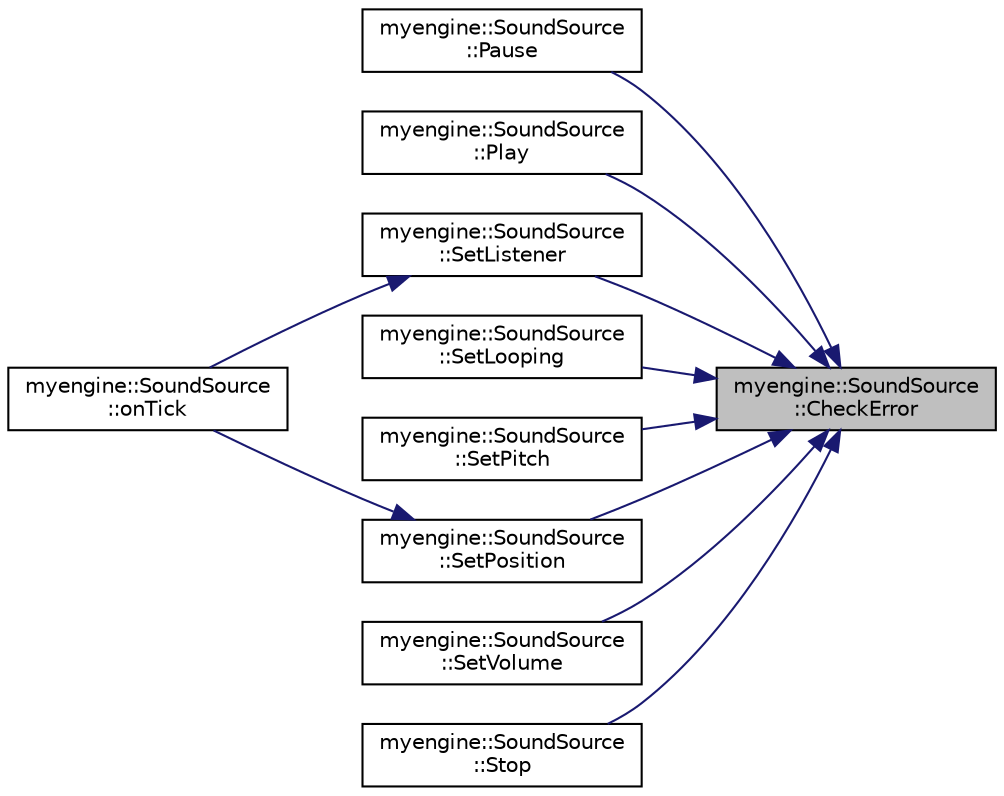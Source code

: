digraph "myengine::SoundSource::CheckError"
{
 // LATEX_PDF_SIZE
  edge [fontname="Helvetica",fontsize="10",labelfontname="Helvetica",labelfontsize="10"];
  node [fontname="Helvetica",fontsize="10",shape=record];
  rankdir="RL";
  Node1 [label="myengine::SoundSource\l::CheckError",height=0.2,width=0.4,color="black", fillcolor="grey75", style="filled", fontcolor="black",tooltip="Error checking for audio."];
  Node1 -> Node2 [dir="back",color="midnightblue",fontsize="10",style="solid",fontname="Helvetica"];
  Node2 [label="myengine::SoundSource\l::Pause",height=0.2,width=0.4,color="black", fillcolor="white", style="filled",URL="$structmyengine_1_1_sound_source.html#a8c4622bb75522247967ff4014a7ebc78",tooltip="Pauses the playing audio."];
  Node1 -> Node3 [dir="back",color="midnightblue",fontsize="10",style="solid",fontname="Helvetica"];
  Node3 [label="myengine::SoundSource\l::Play",height=0.2,width=0.4,color="black", fillcolor="white", style="filled",URL="$structmyengine_1_1_sound_source.html#acbe8126a628dd8886521f41cb2f32301",tooltip="Plays the loaded audio."];
  Node1 -> Node4 [dir="back",color="midnightblue",fontsize="10",style="solid",fontname="Helvetica"];
  Node4 [label="myengine::SoundSource\l::SetListener",height=0.2,width=0.4,color="black", fillcolor="white", style="filled",URL="$structmyengine_1_1_sound_source.html#a8a3a97d5d44994d88ab8d5912f0f4828",tooltip="Sets the listener."];
  Node4 -> Node5 [dir="back",color="midnightblue",fontsize="10",style="solid",fontname="Helvetica"];
  Node5 [label="myengine::SoundSource\l::onTick",height=0.2,width=0.4,color="black", fillcolor="white", style="filled",URL="$structmyengine_1_1_sound_source.html#a4a85e1de71e6f7f6668033bd1a8938da",tooltip="Updates the sound each frame."];
  Node1 -> Node6 [dir="back",color="midnightblue",fontsize="10",style="solid",fontname="Helvetica"];
  Node6 [label="myengine::SoundSource\l::SetLooping",height=0.2,width=0.4,color="black", fillcolor="white", style="filled",URL="$structmyengine_1_1_sound_source.html#a50064feb1938c27c32ee935d6a651606",tooltip="Sets the looping."];
  Node1 -> Node7 [dir="back",color="midnightblue",fontsize="10",style="solid",fontname="Helvetica"];
  Node7 [label="myengine::SoundSource\l::SetPitch",height=0.2,width=0.4,color="black", fillcolor="white", style="filled",URL="$structmyengine_1_1_sound_source.html#a0ef338077076609b83a1db5100731ec6",tooltip="Sets the pitch."];
  Node1 -> Node8 [dir="back",color="midnightblue",fontsize="10",style="solid",fontname="Helvetica"];
  Node8 [label="myengine::SoundSource\l::SetPosition",height=0.2,width=0.4,color="black", fillcolor="white", style="filled",URL="$structmyengine_1_1_sound_source.html#a97b79c87362c9270d0139d2357c002e8",tooltip="Sets the position."];
  Node8 -> Node5 [dir="back",color="midnightblue",fontsize="10",style="solid",fontname="Helvetica"];
  Node1 -> Node9 [dir="back",color="midnightblue",fontsize="10",style="solid",fontname="Helvetica"];
  Node9 [label="myengine::SoundSource\l::SetVolume",height=0.2,width=0.4,color="black", fillcolor="white", style="filled",URL="$structmyengine_1_1_sound_source.html#ad0b2246dee3d38554e5519e8dfa3c14a",tooltip="Sets the volume."];
  Node1 -> Node10 [dir="back",color="midnightblue",fontsize="10",style="solid",fontname="Helvetica"];
  Node10 [label="myengine::SoundSource\l::Stop",height=0.2,width=0.4,color="black", fillcolor="white", style="filled",URL="$structmyengine_1_1_sound_source.html#aa38c3ef7844915e47d13d094d8f8d0f7",tooltip="Stops the playing audio."];
}
